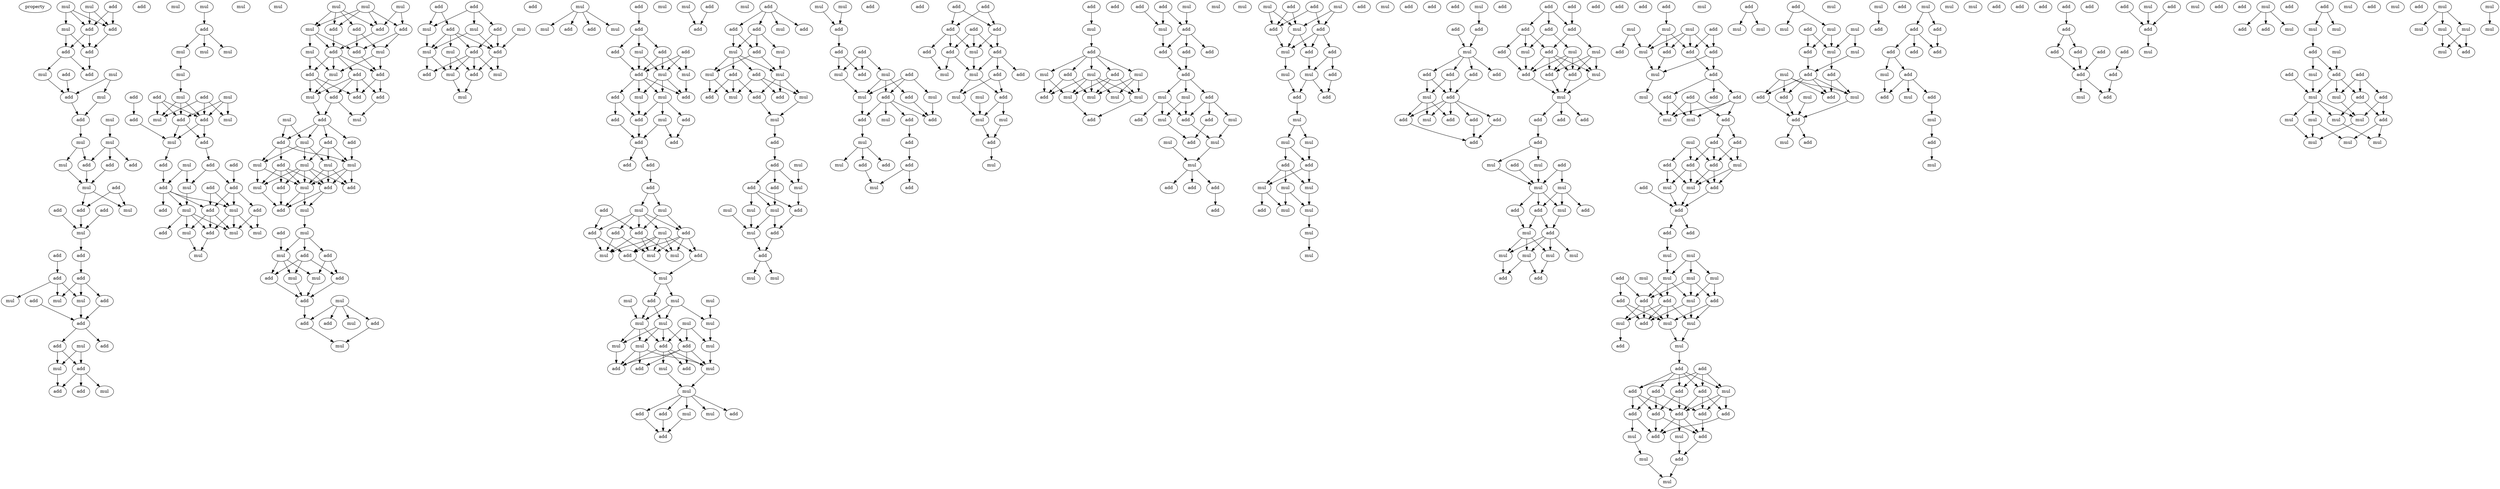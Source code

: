 digraph {
    node [fontcolor=black]
    property [mul=2,lf=1.2]
    0 [ label = mul ];
    1 [ label = mul ];
    2 [ label = add ];
    3 [ label = add ];
    4 [ label = mul ];
    5 [ label = add ];
    6 [ label = add ];
    7 [ label = add ];
    8 [ label = add ];
    9 [ label = add ];
    10 [ label = add ];
    11 [ label = mul ];
    12 [ label = mul ];
    13 [ label = add ];
    14 [ label = mul ];
    15 [ label = mul ];
    16 [ label = add ];
    17 [ label = mul ];
    18 [ label = mul ];
    19 [ label = mul ];
    20 [ label = add ];
    21 [ label = mul ];
    22 [ label = add ];
    23 [ label = add ];
    24 [ label = mul ];
    25 [ label = add ];
    26 [ label = add ];
    27 [ label = add ];
    28 [ label = mul ];
    29 [ label = add ];
    30 [ label = mul ];
    31 [ label = add ];
    32 [ label = add ];
    33 [ label = add ];
    34 [ label = add ];
    35 [ label = mul ];
    36 [ label = mul ];
    37 [ label = add ];
    38 [ label = add ];
    39 [ label = mul ];
    40 [ label = add ];
    41 [ label = add ];
    42 [ label = add ];
    43 [ label = mul ];
    44 [ label = mul ];
    45 [ label = add ];
    46 [ label = mul ];
    47 [ label = mul ];
    48 [ label = add ];
    49 [ label = mul ];
    50 [ label = add ];
    51 [ label = add ];
    52 [ label = mul ];
    53 [ label = mul ];
    54 [ label = mul ];
    55 [ label = mul ];
    56 [ label = mul ];
    57 [ label = add ];
    58 [ label = add ];
    59 [ label = mul ];
    60 [ label = mul ];
    61 [ label = add ];
    62 [ label = add ];
    63 [ label = mul ];
    64 [ label = add ];
    65 [ label = mul ];
    66 [ label = add ];
    67 [ label = mul ];
    68 [ label = add ];
    69 [ label = add ];
    70 [ label = add ];
    71 [ label = add ];
    72 [ label = mul ];
    73 [ label = add ];
    74 [ label = mul ];
    75 [ label = add ];
    76 [ label = add ];
    77 [ label = mul ];
    78 [ label = add ];
    79 [ label = add ];
    80 [ label = mul ];
    81 [ label = add ];
    82 [ label = mul ];
    83 [ label = add ];
    84 [ label = add ];
    85 [ label = mul ];
    86 [ label = mul ];
    87 [ label = mul ];
    88 [ label = mul ];
    89 [ label = mul ];
    90 [ label = mul ];
    91 [ label = add ];
    92 [ label = add ];
    93 [ label = mul ];
    94 [ label = add ];
    95 [ label = add ];
    96 [ label = mul ];
    97 [ label = add ];
    98 [ label = mul ];
    99 [ label = add ];
    100 [ label = mul ];
    101 [ label = add ];
    102 [ label = add ];
    103 [ label = add ];
    104 [ label = add ];
    105 [ label = add ];
    106 [ label = mul ];
    107 [ label = add ];
    108 [ label = mul ];
    109 [ label = add ];
    110 [ label = mul ];
    111 [ label = add ];
    112 [ label = add ];
    113 [ label = mul ];
    114 [ label = add ];
    115 [ label = add ];
    116 [ label = mul ];
    117 [ label = mul ];
    118 [ label = mul ];
    119 [ label = mul ];
    120 [ label = mul ];
    121 [ label = add ];
    122 [ label = mul ];
    123 [ label = add ];
    124 [ label = add ];
    125 [ label = add ];
    126 [ label = mul ];
    127 [ label = add ];
    128 [ label = mul ];
    129 [ label = add ];
    130 [ label = mul ];
    131 [ label = add ];
    132 [ label = mul ];
    133 [ label = add ];
    134 [ label = add ];
    135 [ label = mul ];
    136 [ label = mul ];
    137 [ label = add ];
    138 [ label = add ];
    139 [ label = add ];
    140 [ label = add ];
    141 [ label = mul ];
    142 [ label = mul ];
    143 [ label = add ];
    144 [ label = add ];
    145 [ label = add ];
    146 [ label = add ];
    147 [ label = mul ];
    148 [ label = mul ];
    149 [ label = mul ];
    150 [ label = mul ];
    151 [ label = mul ];
    152 [ label = add ];
    153 [ label = add ];
    154 [ label = add ];
    155 [ label = mul ];
    156 [ label = add ];
    157 [ label = mul ];
    158 [ label = add ];
    159 [ label = mul ];
    160 [ label = mul ];
    161 [ label = mul ];
    162 [ label = add ];
    163 [ label = add ];
    164 [ label = add ];
    165 [ label = mul ];
    166 [ label = add ];
    167 [ label = add ];
    168 [ label = add ];
    169 [ label = add ];
    170 [ label = mul ];
    171 [ label = mul ];
    172 [ label = mul ];
    173 [ label = add ];
    174 [ label = mul ];
    175 [ label = mul ];
    176 [ label = add ];
    177 [ label = add ];
    178 [ label = add ];
    179 [ label = add ];
    180 [ label = mul ];
    181 [ label = add ];
    182 [ label = add ];
    183 [ label = add ];
    184 [ label = add ];
    185 [ label = mul ];
    186 [ label = add ];
    187 [ label = add ];
    188 [ label = mul ];
    189 [ label = mul ];
    190 [ label = add ];
    191 [ label = add ];
    192 [ label = add ];
    193 [ label = add ];
    194 [ label = add ];
    195 [ label = mul ];
    196 [ label = add ];
    197 [ label = mul ];
    198 [ label = mul ];
    199 [ label = add ];
    200 [ label = mul ];
    201 [ label = mul ];
    202 [ label = mul ];
    203 [ label = add ];
    204 [ label = mul ];
    205 [ label = mul ];
    206 [ label = mul ];
    207 [ label = mul ];
    208 [ label = mul ];
    209 [ label = mul ];
    210 [ label = add ];
    211 [ label = mul ];
    212 [ label = mul ];
    213 [ label = mul ];
    214 [ label = add ];
    215 [ label = add ];
    216 [ label = add ];
    217 [ label = mul ];
    218 [ label = add ];
    219 [ label = mul ];
    220 [ label = mul ];
    221 [ label = add ];
    222 [ label = mul ];
    223 [ label = add ];
    224 [ label = mul ];
    225 [ label = add ];
    226 [ label = add ];
    227 [ label = mul ];
    228 [ label = add ];
    229 [ label = mul ];
    230 [ label = add ];
    231 [ label = add ];
    232 [ label = add ];
    233 [ label = mul ];
    234 [ label = add ];
    235 [ label = add ];
    236 [ label = add ];
    237 [ label = mul ];
    238 [ label = mul ];
    239 [ label = mul ];
    240 [ label = add ];
    241 [ label = add ];
    242 [ label = mul ];
    243 [ label = add ];
    244 [ label = mul ];
    245 [ label = add ];
    246 [ label = add ];
    247 [ label = mul ];
    248 [ label = mul ];
    249 [ label = add ];
    250 [ label = add ];
    251 [ label = mul ];
    252 [ label = mul ];
    253 [ label = add ];
    254 [ label = add ];
    255 [ label = mul ];
    256 [ label = add ];
    257 [ label = mul ];
    258 [ label = mul ];
    259 [ label = mul ];
    260 [ label = add ];
    261 [ label = add ];
    262 [ label = mul ];
    263 [ label = mul ];
    264 [ label = mul ];
    265 [ label = mul ];
    266 [ label = add ];
    267 [ label = add ];
    268 [ label = add ];
    269 [ label = add ];
    270 [ label = add ];
    271 [ label = mul ];
    272 [ label = mul ];
    273 [ label = add ];
    274 [ label = add ];
    275 [ label = mul ];
    276 [ label = add ];
    277 [ label = mul ];
    278 [ label = mul ];
    279 [ label = add ];
    280 [ label = add ];
    281 [ label = add ];
    282 [ label = add ];
    283 [ label = mul ];
    284 [ label = add ];
    285 [ label = mul ];
    286 [ label = add ];
    287 [ label = add ];
    288 [ label = add ];
    289 [ label = mul ];
    290 [ label = add ];
    291 [ label = add ];
    292 [ label = add ];
    293 [ label = add ];
    294 [ label = add ];
    295 [ label = add ];
    296 [ label = mul ];
    297 [ label = add ];
    298 [ label = add ];
    299 [ label = add ];
    300 [ label = add ];
    301 [ label = mul ];
    302 [ label = add ];
    303 [ label = mul ];
    304 [ label = mul ];
    305 [ label = add ];
    306 [ label = mul ];
    307 [ label = mul ];
    308 [ label = mul ];
    309 [ label = add ];
    310 [ label = mul ];
    311 [ label = add ];
    312 [ label = add ];
    313 [ label = mul ];
    314 [ label = add ];
    315 [ label = mul ];
    316 [ label = add ];
    317 [ label = mul ];
    318 [ label = add ];
    319 [ label = mul ];
    320 [ label = mul ];
    321 [ label = add ];
    322 [ label = mul ];
    323 [ label = mul ];
    324 [ label = mul ];
    325 [ label = add ];
    326 [ label = add ];
    327 [ label = mul ];
    328 [ label = mul ];
    329 [ label = add ];
    330 [ label = add ];
    331 [ label = mul ];
    332 [ label = add ];
    333 [ label = add ];
    334 [ label = add ];
    335 [ label = add ];
    336 [ label = add ];
    337 [ label = mul ];
    338 [ label = mul ];
    339 [ label = add ];
    340 [ label = mul ];
    341 [ label = mul ];
    342 [ label = add ];
    343 [ label = add ];
    344 [ label = mul ];
    345 [ label = add ];
    346 [ label = mul ];
    347 [ label = mul ];
    348 [ label = mul ];
    349 [ label = add ];
    350 [ label = add ];
    351 [ label = add ];
    352 [ label = add ];
    353 [ label = mul ];
    354 [ label = mul ];
    355 [ label = add ];
    356 [ label = add ];
    357 [ label = mul ];
    358 [ label = add ];
    359 [ label = add ];
    360 [ label = mul ];
    361 [ label = add ];
    362 [ label = add ];
    363 [ label = mul ];
    364 [ label = add ];
    365 [ label = add ];
    366 [ label = mul ];
    367 [ label = add ];
    368 [ label = add ];
    369 [ label = mul ];
    370 [ label = mul ];
    371 [ label = mul ];
    372 [ label = mul ];
    373 [ label = add ];
    374 [ label = add ];
    375 [ label = mul ];
    376 [ label = mul ];
    377 [ label = mul ];
    378 [ label = mul ];
    379 [ label = mul ];
    380 [ label = add ];
    381 [ label = mul ];
    382 [ label = mul ];
    383 [ label = add ];
    384 [ label = add ];
    385 [ label = add ];
    386 [ label = mul ];
    387 [ label = add ];
    388 [ label = add ];
    389 [ label = add ];
    390 [ label = mul ];
    391 [ label = add ];
    392 [ label = add ];
    393 [ label = add ];
    394 [ label = add ];
    395 [ label = mul ];
    396 [ label = add ];
    397 [ label = add ];
    398 [ label = add ];
    399 [ label = add ];
    400 [ label = mul ];
    401 [ label = add ];
    402 [ label = add ];
    403 [ label = add ];
    404 [ label = add ];
    405 [ label = add ];
    406 [ label = add ];
    407 [ label = add ];
    408 [ label = mul ];
    409 [ label = add ];
    410 [ label = add ];
    411 [ label = mul ];
    412 [ label = mul ];
    413 [ label = add ];
    414 [ label = add ];
    415 [ label = add ];
    416 [ label = mul ];
    417 [ label = mul ];
    418 [ label = add ];
    419 [ label = add ];
    420 [ label = add ];
    421 [ label = add ];
    422 [ label = add ];
    423 [ label = add ];
    424 [ label = mul ];
    425 [ label = add ];
    426 [ label = mul ];
    427 [ label = add ];
    428 [ label = mul ];
    429 [ label = mul ];
    430 [ label = mul ];
    431 [ label = add ];
    432 [ label = add ];
    433 [ label = add ];
    434 [ label = add ];
    435 [ label = mul ];
    436 [ label = mul ];
    437 [ label = mul ];
    438 [ label = mul ];
    439 [ label = mul ];
    440 [ label = add ];
    441 [ label = add ];
    442 [ label = add ];
    443 [ label = add ];
    444 [ label = mul ];
    445 [ label = mul ];
    446 [ label = mul ];
    447 [ label = add ];
    448 [ label = add ];
    449 [ label = add ];
    450 [ label = add ];
    451 [ label = mul ];
    452 [ label = add ];
    453 [ label = mul ];
    454 [ label = add ];
    455 [ label = mul ];
    456 [ label = add ];
    457 [ label = add ];
    458 [ label = add ];
    459 [ label = add ];
    460 [ label = mul ];
    461 [ label = mul ];
    462 [ label = add ];
    463 [ label = add ];
    464 [ label = mul ];
    465 [ label = add ];
    466 [ label = mul ];
    467 [ label = add ];
    468 [ label = add ];
    469 [ label = add ];
    470 [ label = add ];
    471 [ label = mul ];
    472 [ label = mul ];
    473 [ label = add ];
    474 [ label = add ];
    475 [ label = add ];
    476 [ label = add ];
    477 [ label = mul ];
    478 [ label = mul ];
    479 [ label = mul ];
    480 [ label = mul ];
    481 [ label = mul ];
    482 [ label = add ];
    483 [ label = mul ];
    484 [ label = mul ];
    485 [ label = add ];
    486 [ label = add ];
    487 [ label = mul ];
    488 [ label = add ];
    489 [ label = add ];
    490 [ label = mul ];
    491 [ label = add ];
    492 [ label = mul ];
    493 [ label = mul ];
    494 [ label = add ];
    495 [ label = mul ];
    496 [ label = add ];
    497 [ label = add ];
    498 [ label = mul ];
    499 [ label = add ];
    500 [ label = add ];
    501 [ label = add ];
    502 [ label = add ];
    503 [ label = add ];
    504 [ label = add ];
    505 [ label = add ];
    506 [ label = add ];
    507 [ label = add ];
    508 [ label = add ];
    509 [ label = mul ];
    510 [ label = mul ];
    511 [ label = add ];
    512 [ label = add ];
    513 [ label = mul ];
    514 [ label = mul ];
    515 [ label = add ];
    516 [ label = mul ];
    517 [ label = mul ];
    518 [ label = add ];
    519 [ label = mul ];
    520 [ label = mul ];
    521 [ label = mul ];
    522 [ label = add ];
    523 [ label = mul ];
    524 [ label = mul ];
    525 [ label = add ];
    526 [ label = add ];
    527 [ label = add ];
    528 [ label = mul ];
    529 [ label = mul ];
    530 [ label = add ];
    531 [ label = add ];
    532 [ label = mul ];
    533 [ label = add ];
    534 [ label = add ];
    535 [ label = mul ];
    536 [ label = mul ];
    537 [ label = add ];
    538 [ label = mul ];
    539 [ label = add ];
    540 [ label = add ];
    541 [ label = mul ];
    542 [ label = add ];
    543 [ label = add ];
    544 [ label = add ];
    545 [ label = add ];
    546 [ label = add ];
    547 [ label = mul ];
    548 [ label = mul ];
    549 [ label = add ];
    550 [ label = mul ];
    551 [ label = add ];
    552 [ label = add ];
    553 [ label = mul ];
    554 [ label = mul ];
    555 [ label = add ];
    556 [ label = add ];
    557 [ label = add ];
    558 [ label = add ];
    559 [ label = mul ];
    560 [ label = add ];
    561 [ label = add ];
    562 [ label = add ];
    563 [ label = add ];
    564 [ label = add ];
    565 [ label = add ];
    566 [ label = add ];
    567 [ label = add ];
    568 [ label = add ];
    569 [ label = add ];
    570 [ label = mul ];
    571 [ label = add ];
    572 [ label = mul ];
    573 [ label = add ];
    574 [ label = add ];
    575 [ label = mul ];
    576 [ label = mul ];
    577 [ label = add ];
    578 [ label = add ];
    579 [ label = mul ];
    580 [ label = add ];
    581 [ label = add ];
    582 [ label = add ];
    583 [ label = mul ];
    584 [ label = add ];
    585 [ label = mul ];
    586 [ label = mul ];
    587 [ label = mul ];
    588 [ label = mul ];
    589 [ label = add ];
    590 [ label = add ];
    591 [ label = mul ];
    592 [ label = add ];
    593 [ label = add ];
    594 [ label = add ];
    595 [ label = add ];
    596 [ label = add ];
    597 [ label = mul ];
    598 [ label = mul ];
    599 [ label = mul ];
    600 [ label = mul ];
    601 [ label = mul ];
    602 [ label = mul ];
    603 [ label = add ];
    604 [ label = mul ];
    605 [ label = mul ];
    606 [ label = mul ];
    607 [ label = mul ];
    608 [ label = add ];
    609 [ label = mul ];
    610 [ label = mul ];
    611 [ label = mul ];
    612 [ label = mul ];
    613 [ label = mul ];
    614 [ label = mul ];
    615 [ label = mul ];
    616 [ label = add ];
    0 -> 5 [ name = 0 ];
    0 -> 6 [ name = 1 ];
    1 -> 4 [ name = 2 ];
    1 -> 5 [ name = 3 ];
    1 -> 6 [ name = 4 ];
    3 -> 5 [ name = 5 ];
    3 -> 6 [ name = 6 ];
    4 -> 7 [ name = 7 ];
    4 -> 8 [ name = 8 ];
    5 -> 7 [ name = 9 ];
    5 -> 8 [ name = 10 ];
    6 -> 7 [ name = 11 ];
    7 -> 10 [ name = 12 ];
    8 -> 10 [ name = 13 ];
    8 -> 12 [ name = 14 ];
    9 -> 13 [ name = 15 ];
    11 -> 13 [ name = 16 ];
    11 -> 14 [ name = 17 ];
    12 -> 13 [ name = 18 ];
    13 -> 16 [ name = 19 ];
    14 -> 16 [ name = 20 ];
    15 -> 19 [ name = 21 ];
    16 -> 18 [ name = 22 ];
    18 -> 21 [ name = 23 ];
    18 -> 23 [ name = 24 ];
    19 -> 20 [ name = 25 ];
    19 -> 22 [ name = 26 ];
    19 -> 23 [ name = 27 ];
    21 -> 24 [ name = 28 ];
    22 -> 24 [ name = 29 ];
    23 -> 24 [ name = 30 ];
    24 -> 27 [ name = 31 ];
    24 -> 28 [ name = 32 ];
    25 -> 27 [ name = 33 ];
    25 -> 28 [ name = 34 ];
    26 -> 30 [ name = 35 ];
    27 -> 30 [ name = 36 ];
    29 -> 30 [ name = 37 ];
    30 -> 31 [ name = 38 ];
    31 -> 34 [ name = 39 ];
    32 -> 33 [ name = 40 ];
    33 -> 35 [ name = 41 ];
    33 -> 36 [ name = 42 ];
    33 -> 39 [ name = 43 ];
    34 -> 36 [ name = 44 ];
    34 -> 38 [ name = 45 ];
    34 -> 39 [ name = 46 ];
    36 -> 40 [ name = 47 ];
    37 -> 40 [ name = 48 ];
    38 -> 40 [ name = 49 ];
    40 -> 41 [ name = 50 ];
    40 -> 42 [ name = 51 ];
    41 -> 44 [ name = 52 ];
    41 -> 45 [ name = 53 ];
    43 -> 44 [ name = 54 ];
    43 -> 45 [ name = 55 ];
    44 -> 48 [ name = 56 ];
    45 -> 48 [ name = 57 ];
    45 -> 49 [ name = 58 ];
    45 -> 50 [ name = 59 ];
    46 -> 51 [ name = 60 ];
    51 -> 53 [ name = 61 ];
    51 -> 54 [ name = 62 ];
    51 -> 55 [ name = 63 ];
    53 -> 56 [ name = 64 ];
    56 -> 60 [ name = 65 ];
    57 -> 66 [ name = 66 ];
    58 -> 63 [ name = 67 ];
    58 -> 64 [ name = 68 ];
    58 -> 65 [ name = 69 ];
    59 -> 62 [ name = 70 ];
    59 -> 64 [ name = 71 ];
    59 -> 65 [ name = 72 ];
    60 -> 62 [ name = 73 ];
    60 -> 63 [ name = 74 ];
    60 -> 64 [ name = 75 ];
    61 -> 62 [ name = 76 ];
    61 -> 63 [ name = 77 ];
    61 -> 64 [ name = 78 ];
    62 -> 67 [ name = 79 ];
    62 -> 68 [ name = 80 ];
    64 -> 67 [ name = 81 ];
    64 -> 68 [ name = 82 ];
    66 -> 67 [ name = 83 ];
    67 -> 70 [ name = 84 ];
    68 -> 69 [ name = 85 ];
    69 -> 74 [ name = 86 ];
    69 -> 75 [ name = 87 ];
    70 -> 73 [ name = 88 ];
    71 -> 75 [ name = 89 ];
    72 -> 73 [ name = 90 ];
    72 -> 74 [ name = 91 ];
    73 -> 77 [ name = 92 ];
    73 -> 78 [ name = 93 ];
    73 -> 79 [ name = 94 ];
    73 -> 80 [ name = 95 ];
    74 -> 80 [ name = 96 ];
    75 -> 77 [ name = 97 ];
    75 -> 79 [ name = 98 ];
    75 -> 81 [ name = 99 ];
    76 -> 77 [ name = 100 ];
    76 -> 79 [ name = 101 ];
    77 -> 83 [ name = 102 ];
    77 -> 85 [ name = 103 ];
    77 -> 86 [ name = 104 ];
    79 -> 82 [ name = 105 ];
    79 -> 83 [ name = 106 ];
    79 -> 86 [ name = 107 ];
    80 -> 82 [ name = 108 ];
    80 -> 83 [ name = 109 ];
    80 -> 84 [ name = 110 ];
    80 -> 86 [ name = 111 ];
    81 -> 85 [ name = 112 ];
    81 -> 86 [ name = 113 ];
    82 -> 87 [ name = 114 ];
    83 -> 87 [ name = 115 ];
    88 -> 92 [ name = 116 ];
    88 -> 95 [ name = 117 ];
    89 -> 91 [ name = 118 ];
    89 -> 93 [ name = 119 ];
    89 -> 94 [ name = 120 ];
    89 -> 95 [ name = 121 ];
    90 -> 92 [ name = 122 ];
    90 -> 93 [ name = 123 ];
    90 -> 94 [ name = 124 ];
    90 -> 95 [ name = 125 ];
    91 -> 98 [ name = 126 ];
    91 -> 99 [ name = 127 ];
    92 -> 98 [ name = 128 ];
    92 -> 99 [ name = 129 ];
    93 -> 96 [ name = 130 ];
    93 -> 97 [ name = 131 ];
    93 -> 99 [ name = 132 ];
    94 -> 97 [ name = 133 ];
    95 -> 97 [ name = 134 ];
    96 -> 100 [ name = 135 ];
    96 -> 103 [ name = 136 ];
    97 -> 100 [ name = 137 ];
    97 -> 101 [ name = 138 ];
    97 -> 102 [ name = 139 ];
    97 -> 103 [ name = 140 ];
    98 -> 100 [ name = 141 ];
    98 -> 102 [ name = 142 ];
    99 -> 102 [ name = 143 ];
    100 -> 106 [ name = 144 ];
    101 -> 104 [ name = 145 ];
    101 -> 105 [ name = 146 ];
    101 -> 106 [ name = 147 ];
    101 -> 107 [ name = 148 ];
    102 -> 104 [ name = 149 ];
    102 -> 107 [ name = 150 ];
    103 -> 105 [ name = 151 ];
    103 -> 106 [ name = 152 ];
    103 -> 107 [ name = 153 ];
    104 -> 108 [ name = 154 ];
    105 -> 108 [ name = 155 ];
    105 -> 109 [ name = 156 ];
    106 -> 109 [ name = 157 ];
    109 -> 111 [ name = 158 ];
    109 -> 112 [ name = 159 ];
    109 -> 113 [ name = 160 ];
    109 -> 114 [ name = 161 ];
    110 -> 111 [ name = 162 ];
    110 -> 113 [ name = 163 ];
    111 -> 115 [ name = 164 ];
    111 -> 116 [ name = 165 ];
    111 -> 119 [ name = 166 ];
    112 -> 116 [ name = 167 ];
    112 -> 117 [ name = 168 ];
    112 -> 118 [ name = 169 ];
    113 -> 117 [ name = 170 ];
    113 -> 118 [ name = 171 ];
    113 -> 119 [ name = 172 ];
    114 -> 116 [ name = 173 ];
    115 -> 120 [ name = 174 ];
    115 -> 121 [ name = 175 ];
    115 -> 122 [ name = 176 ];
    115 -> 123 [ name = 177 ];
    116 -> 121 [ name = 178 ];
    116 -> 122 [ name = 179 ];
    116 -> 124 [ name = 180 ];
    117 -> 120 [ name = 181 ];
    117 -> 121 [ name = 182 ];
    117 -> 122 [ name = 183 ];
    117 -> 123 [ name = 184 ];
    117 -> 124 [ name = 185 ];
    118 -> 121 [ name = 186 ];
    118 -> 122 [ name = 187 ];
    118 -> 124 [ name = 188 ];
    119 -> 120 [ name = 189 ];
    119 -> 122 [ name = 190 ];
    120 -> 125 [ name = 191 ];
    121 -> 125 [ name = 192 ];
    121 -> 126 [ name = 193 ];
    122 -> 125 [ name = 194 ];
    122 -> 126 [ name = 195 ];
    123 -> 125 [ name = 196 ];
    126 -> 128 [ name = 197 ];
    127 -> 130 [ name = 198 ];
    128 -> 129 [ name = 199 ];
    128 -> 130 [ name = 200 ];
    128 -> 131 [ name = 201 ];
    129 -> 134 [ name = 202 ];
    129 -> 135 [ name = 203 ];
    130 -> 132 [ name = 204 ];
    130 -> 133 [ name = 205 ];
    130 -> 135 [ name = 206 ];
    131 -> 132 [ name = 207 ];
    131 -> 133 [ name = 208 ];
    131 -> 134 [ name = 209 ];
    132 -> 137 [ name = 210 ];
    133 -> 137 [ name = 211 ];
    134 -> 137 [ name = 212 ];
    135 -> 137 [ name = 213 ];
    136 -> 138 [ name = 214 ];
    136 -> 139 [ name = 215 ];
    136 -> 140 [ name = 216 ];
    136 -> 141 [ name = 217 ];
    137 -> 138 [ name = 218 ];
    138 -> 142 [ name = 219 ];
    139 -> 142 [ name = 220 ];
    143 -> 145 [ name = 221 ];
    143 -> 147 [ name = 222 ];
    143 -> 148 [ name = 223 ];
    144 -> 146 [ name = 224 ];
    144 -> 148 [ name = 225 ];
    145 -> 152 [ name = 226 ];
    145 -> 153 [ name = 227 ];
    146 -> 150 [ name = 228 ];
    146 -> 151 [ name = 229 ];
    146 -> 152 [ name = 230 ];
    146 -> 153 [ name = 231 ];
    147 -> 150 [ name = 232 ];
    147 -> 153 [ name = 233 ];
    148 -> 150 [ name = 234 ];
    149 -> 153 [ name = 235 ];
    150 -> 155 [ name = 236 ];
    150 -> 156 [ name = 237 ];
    151 -> 154 [ name = 238 ];
    151 -> 155 [ name = 239 ];
    152 -> 154 [ name = 240 ];
    152 -> 155 [ name = 241 ];
    152 -> 156 [ name = 242 ];
    152 -> 157 [ name = 243 ];
    153 -> 154 [ name = 244 ];
    153 -> 157 [ name = 245 ];
    154 -> 159 [ name = 246 ];
    155 -> 159 [ name = 247 ];
    160 -> 161 [ name = 248 ];
    160 -> 162 [ name = 249 ];
    160 -> 163 [ name = 250 ];
    160 -> 165 [ name = 251 ];
    164 -> 166 [ name = 252 ];
    166 -> 168 [ name = 253 ];
    166 -> 169 [ name = 254 ];
    166 -> 170 [ name = 255 ];
    167 -> 171 [ name = 256 ];
    167 -> 172 [ name = 257 ];
    167 -> 173 [ name = 258 ];
    168 -> 173 [ name = 259 ];
    169 -> 171 [ name = 260 ];
    169 -> 172 [ name = 261 ];
    169 -> 173 [ name = 262 ];
    170 -> 172 [ name = 263 ];
    170 -> 173 [ name = 264 ];
    171 -> 176 [ name = 265 ];
    172 -> 174 [ name = 266 ];
    172 -> 175 [ name = 267 ];
    172 -> 176 [ name = 268 ];
    173 -> 174 [ name = 269 ];
    173 -> 175 [ name = 270 ];
    173 -> 176 [ name = 271 ];
    173 -> 177 [ name = 272 ];
    174 -> 179 [ name = 273 ];
    174 -> 180 [ name = 274 ];
    174 -> 181 [ name = 275 ];
    175 -> 179 [ name = 276 ];
    177 -> 178 [ name = 277 ];
    177 -> 179 [ name = 278 ];
    178 -> 182 [ name = 279 ];
    179 -> 182 [ name = 280 ];
    180 -> 182 [ name = 281 ];
    180 -> 183 [ name = 282 ];
    181 -> 183 [ name = 283 ];
    182 -> 184 [ name = 284 ];
    182 -> 186 [ name = 285 ];
    186 -> 187 [ name = 286 ];
    187 -> 188 [ name = 287 ];
    187 -> 189 [ name = 288 ];
    188 -> 191 [ name = 289 ];
    188 -> 194 [ name = 290 ];
    189 -> 191 [ name = 291 ];
    189 -> 192 [ name = 292 ];
    189 -> 193 [ name = 293 ];
    189 -> 194 [ name = 294 ];
    189 -> 195 [ name = 295 ];
    190 -> 191 [ name = 296 ];
    190 -> 192 [ name = 297 ];
    191 -> 197 [ name = 298 ];
    191 -> 198 [ name = 299 ];
    191 -> 200 [ name = 300 ];
    192 -> 196 [ name = 301 ];
    192 -> 198 [ name = 302 ];
    193 -> 198 [ name = 303 ];
    193 -> 200 [ name = 304 ];
    194 -> 196 [ name = 305 ];
    194 -> 197 [ name = 306 ];
    194 -> 199 [ name = 307 ];
    194 -> 200 [ name = 308 ];
    195 -> 196 [ name = 309 ];
    195 -> 197 [ name = 310 ];
    195 -> 198 [ name = 311 ];
    195 -> 199 [ name = 312 ];
    195 -> 200 [ name = 313 ];
    196 -> 201 [ name = 314 ];
    199 -> 201 [ name = 315 ];
    201 -> 203 [ name = 316 ];
    201 -> 204 [ name = 317 ];
    202 -> 208 [ name = 318 ];
    203 -> 207 [ name = 319 ];
    203 -> 208 [ name = 320 ];
    204 -> 206 [ name = 321 ];
    204 -> 207 [ name = 322 ];
    204 -> 208 [ name = 323 ];
    205 -> 206 [ name = 324 ];
    206 -> 212 [ name = 325 ];
    207 -> 210 [ name = 326 ];
    207 -> 211 [ name = 327 ];
    207 -> 213 [ name = 328 ];
    207 -> 214 [ name = 329 ];
    208 -> 210 [ name = 330 ];
    208 -> 211 [ name = 331 ];
    208 -> 213 [ name = 332 ];
    209 -> 210 [ name = 333 ];
    209 -> 212 [ name = 334 ];
    209 -> 214 [ name = 335 ];
    210 -> 215 [ name = 336 ];
    210 -> 216 [ name = 337 ];
    210 -> 217 [ name = 338 ];
    210 -> 219 [ name = 339 ];
    211 -> 216 [ name = 340 ];
    211 -> 217 [ name = 341 ];
    211 -> 218 [ name = 342 ];
    212 -> 217 [ name = 343 ];
    213 -> 216 [ name = 344 ];
    214 -> 215 [ name = 345 ];
    214 -> 216 [ name = 346 ];
    214 -> 217 [ name = 347 ];
    214 -> 218 [ name = 348 ];
    217 -> 220 [ name = 349 ];
    219 -> 220 [ name = 350 ];
    220 -> 221 [ name = 351 ];
    220 -> 222 [ name = 352 ];
    220 -> 223 [ name = 353 ];
    220 -> 224 [ name = 354 ];
    220 -> 225 [ name = 355 ];
    221 -> 226 [ name = 356 ];
    224 -> 226 [ name = 357 ];
    225 -> 226 [ name = 358 ];
    227 -> 230 [ name = 359 ];
    228 -> 230 [ name = 360 ];
    231 -> 232 [ name = 361 ];
    231 -> 233 [ name = 362 ];
    231 -> 234 [ name = 363 ];
    231 -> 235 [ name = 364 ];
    232 -> 236 [ name = 365 ];
    232 -> 237 [ name = 366 ];
    232 -> 238 [ name = 367 ];
    234 -> 236 [ name = 368 ];
    234 -> 237 [ name = 369 ];
    236 -> 239 [ name = 370 ];
    236 -> 242 [ name = 371 ];
    237 -> 239 [ name = 372 ];
    237 -> 240 [ name = 373 ];
    237 -> 241 [ name = 374 ];
    237 -> 242 [ name = 375 ];
    238 -> 242 [ name = 376 ];
    239 -> 245 [ name = 377 ];
    239 -> 247 [ name = 378 ];
    240 -> 243 [ name = 379 ];
    240 -> 244 [ name = 380 ];
    240 -> 247 [ name = 381 ];
    241 -> 245 [ name = 382 ];
    241 -> 246 [ name = 383 ];
    241 -> 247 [ name = 384 ];
    242 -> 243 [ name = 385 ];
    242 -> 244 [ name = 386 ];
    242 -> 246 [ name = 387 ];
    244 -> 248 [ name = 388 ];
    246 -> 248 [ name = 389 ];
    248 -> 249 [ name = 390 ];
    249 -> 250 [ name = 391 ];
    250 -> 252 [ name = 392 ];
    250 -> 253 [ name = 393 ];
    250 -> 254 [ name = 394 ];
    251 -> 252 [ name = 395 ];
    252 -> 256 [ name = 396 ];
    253 -> 258 [ name = 397 ];
    254 -> 255 [ name = 398 ];
    254 -> 256 [ name = 399 ];
    254 -> 258 [ name = 400 ];
    255 -> 259 [ name = 401 ];
    256 -> 260 [ name = 402 ];
    257 -> 259 [ name = 403 ];
    258 -> 259 [ name = 404 ];
    258 -> 260 [ name = 405 ];
    259 -> 261 [ name = 406 ];
    260 -> 261 [ name = 407 ];
    261 -> 264 [ name = 408 ];
    261 -> 265 [ name = 409 ];
    262 -> 266 [ name = 410 ];
    263 -> 266 [ name = 411 ];
    266 -> 268 [ name = 412 ];
    268 -> 270 [ name = 413 ];
    268 -> 271 [ name = 414 ];
    269 -> 270 [ name = 415 ];
    269 -> 271 [ name = 416 ];
    269 -> 272 [ name = 417 ];
    271 -> 275 [ name = 418 ];
    272 -> 274 [ name = 419 ];
    272 -> 275 [ name = 420 ];
    272 -> 276 [ name = 421 ];
    273 -> 274 [ name = 422 ];
    273 -> 275 [ name = 423 ];
    273 -> 277 [ name = 424 ];
    274 -> 278 [ name = 425 ];
    274 -> 279 [ name = 426 ];
    274 -> 281 [ name = 427 ];
    274 -> 282 [ name = 428 ];
    275 -> 279 [ name = 429 ];
    276 -> 281 [ name = 430 ];
    277 -> 281 [ name = 431 ];
    279 -> 283 [ name = 432 ];
    282 -> 284 [ name = 433 ];
    283 -> 285 [ name = 434 ];
    283 -> 286 [ name = 435 ];
    283 -> 287 [ name = 436 ];
    284 -> 288 [ name = 437 ];
    286 -> 289 [ name = 438 ];
    288 -> 289 [ name = 439 ];
    288 -> 290 [ name = 440 ];
    291 -> 294 [ name = 441 ];
    291 -> 295 [ name = 442 ];
    292 -> 294 [ name = 443 ];
    292 -> 295 [ name = 444 ];
    293 -> 296 [ name = 445 ];
    293 -> 298 [ name = 446 ];
    293 -> 299 [ name = 447 ];
    294 -> 296 [ name = 448 ];
    294 -> 297 [ name = 449 ];
    294 -> 299 [ name = 450 ];
    295 -> 296 [ name = 451 ];
    295 -> 298 [ name = 452 ];
    296 -> 303 [ name = 453 ];
    297 -> 301 [ name = 454 ];
    298 -> 300 [ name = 455 ];
    298 -> 302 [ name = 456 ];
    298 -> 303 [ name = 457 ];
    299 -> 301 [ name = 458 ];
    299 -> 303 [ name = 459 ];
    302 -> 304 [ name = 460 ];
    302 -> 305 [ name = 461 ];
    303 -> 304 [ name = 462 ];
    303 -> 305 [ name = 463 ];
    304 -> 308 [ name = 464 ];
    305 -> 307 [ name = 465 ];
    305 -> 308 [ name = 466 ];
    306 -> 308 [ name = 467 ];
    307 -> 309 [ name = 468 ];
    308 -> 309 [ name = 469 ];
    309 -> 310 [ name = 470 ];
    311 -> 313 [ name = 471 ];
    313 -> 314 [ name = 472 ];
    314 -> 315 [ name = 473 ];
    314 -> 316 [ name = 474 ];
    314 -> 317 [ name = 475 ];
    314 -> 318 [ name = 476 ];
    314 -> 319 [ name = 477 ];
    315 -> 321 [ name = 478 ];
    315 -> 322 [ name = 479 ];
    316 -> 321 [ name = 480 ];
    316 -> 324 [ name = 481 ];
    317 -> 320 [ name = 482 ];
    317 -> 321 [ name = 483 ];
    317 -> 322 [ name = 484 ];
    317 -> 323 [ name = 485 ];
    317 -> 324 [ name = 486 ];
    318 -> 322 [ name = 487 ];
    318 -> 323 [ name = 488 ];
    318 -> 324 [ name = 489 ];
    319 -> 320 [ name = 490 ];
    319 -> 323 [ name = 491 ];
    319 -> 324 [ name = 492 ];
    322 -> 325 [ name = 493 ];
    323 -> 325 [ name = 494 ];
    326 -> 330 [ name = 495 ];
    326 -> 331 [ name = 496 ];
    328 -> 330 [ name = 497 ];
    329 -> 331 [ name = 498 ];
    330 -> 332 [ name = 499 ];
    330 -> 333 [ name = 500 ];
    330 -> 334 [ name = 501 ];
    331 -> 332 [ name = 502 ];
    332 -> 335 [ name = 503 ];
    333 -> 335 [ name = 504 ];
    335 -> 336 [ name = 505 ];
    335 -> 337 [ name = 506 ];
    335 -> 338 [ name = 507 ];
    336 -> 339 [ name = 508 ];
    336 -> 340 [ name = 509 ];
    336 -> 343 [ name = 510 ];
    337 -> 339 [ name = 511 ];
    337 -> 341 [ name = 512 ];
    338 -> 339 [ name = 513 ];
    338 -> 341 [ name = 514 ];
    338 -> 342 [ name = 515 ];
    339 -> 346 [ name = 516 ];
    340 -> 346 [ name = 517 ];
    341 -> 345 [ name = 518 ];
    343 -> 345 [ name = 519 ];
    344 -> 347 [ name = 520 ];
    346 -> 347 [ name = 521 ];
    347 -> 349 [ name = 522 ];
    347 -> 350 [ name = 523 ];
    347 -> 351 [ name = 524 ];
    351 -> 352 [ name = 525 ];
    353 -> 357 [ name = 526 ];
    353 -> 358 [ name = 527 ];
    354 -> 357 [ name = 528 ];
    354 -> 359 [ name = 529 ];
    355 -> 357 [ name = 530 ];
    355 -> 358 [ name = 531 ];
    356 -> 358 [ name = 532 ];
    356 -> 359 [ name = 533 ];
    357 -> 360 [ name = 534 ];
    357 -> 361 [ name = 535 ];
    358 -> 360 [ name = 536 ];
    359 -> 360 [ name = 537 ];
    359 -> 361 [ name = 538 ];
    359 -> 362 [ name = 539 ];
    360 -> 363 [ name = 540 ];
    361 -> 366 [ name = 541 ];
    362 -> 365 [ name = 542 ];
    362 -> 366 [ name = 543 ];
    363 -> 368 [ name = 544 ];
    365 -> 367 [ name = 545 ];
    366 -> 367 [ name = 546 ];
    366 -> 368 [ name = 547 ];
    368 -> 369 [ name = 548 ];
    369 -> 371 [ name = 549 ];
    369 -> 372 [ name = 550 ];
    371 -> 373 [ name = 551 ];
    371 -> 374 [ name = 552 ];
    372 -> 374 [ name = 553 ];
    373 -> 375 [ name = 554 ];
    373 -> 376 [ name = 555 ];
    373 -> 377 [ name = 556 ];
    374 -> 376 [ name = 557 ];
    374 -> 377 [ name = 558 ];
    375 -> 378 [ name = 559 ];
    375 -> 379 [ name = 560 ];
    376 -> 379 [ name = 561 ];
    376 -> 380 [ name = 562 ];
    377 -> 378 [ name = 563 ];
    378 -> 381 [ name = 564 ];
    381 -> 382 [ name = 565 ];
    386 -> 389 [ name = 566 ];
    387 -> 390 [ name = 567 ];
    389 -> 390 [ name = 568 ];
    390 -> 391 [ name = 569 ];
    390 -> 392 [ name = 570 ];
    390 -> 393 [ name = 571 ];
    390 -> 394 [ name = 572 ];
    391 -> 396 [ name = 573 ];
    393 -> 395 [ name = 574 ];
    393 -> 396 [ name = 575 ];
    394 -> 395 [ name = 576 ];
    394 -> 396 [ name = 577 ];
    395 -> 397 [ name = 578 ];
    395 -> 399 [ name = 579 ];
    395 -> 400 [ name = 580 ];
    396 -> 397 [ name = 581 ];
    396 -> 398 [ name = 582 ];
    396 -> 399 [ name = 583 ];
    396 -> 400 [ name = 584 ];
    396 -> 401 [ name = 585 ];
    397 -> 402 [ name = 586 ];
    398 -> 402 [ name = 587 ];
    401 -> 402 [ name = 588 ];
    403 -> 405 [ name = 589 ];
    403 -> 406 [ name = 590 ];
    403 -> 407 [ name = 591 ];
    404 -> 406 [ name = 592 ];
    405 -> 409 [ name = 593 ];
    405 -> 410 [ name = 594 ];
    405 -> 411 [ name = 595 ];
    406 -> 408 [ name = 596 ];
    406 -> 409 [ name = 597 ];
    407 -> 411 [ name = 598 ];
    407 -> 412 [ name = 599 ];
    408 -> 414 [ name = 600 ];
    408 -> 415 [ name = 601 ];
    408 -> 416 [ name = 602 ];
    409 -> 413 [ name = 603 ];
    409 -> 414 [ name = 604 ];
    409 -> 415 [ name = 605 ];
    409 -> 416 [ name = 606 ];
    410 -> 413 [ name = 607 ];
    411 -> 413 [ name = 608 ];
    412 -> 413 [ name = 609 ];
    412 -> 414 [ name = 610 ];
    412 -> 415 [ name = 611 ];
    412 -> 416 [ name = 612 ];
    413 -> 417 [ name = 613 ];
    414 -> 417 [ name = 614 ];
    415 -> 417 [ name = 615 ];
    416 -> 417 [ name = 616 ];
    417 -> 418 [ name = 617 ];
    417 -> 419 [ name = 618 ];
    417 -> 421 [ name = 619 ];
    418 -> 423 [ name = 620 ];
    423 -> 424 [ name = 621 ];
    423 -> 426 [ name = 622 ];
    424 -> 428 [ name = 623 ];
    425 -> 428 [ name = 624 ];
    426 -> 428 [ name = 625 ];
    427 -> 428 [ name = 626 ];
    427 -> 429 [ name = 627 ];
    428 -> 430 [ name = 628 ];
    428 -> 431 [ name = 629 ];
    428 -> 432 [ name = 630 ];
    429 -> 430 [ name = 631 ];
    429 -> 431 [ name = 632 ];
    429 -> 433 [ name = 633 ];
    430 -> 434 [ name = 634 ];
    431 -> 434 [ name = 635 ];
    431 -> 435 [ name = 636 ];
    432 -> 435 [ name = 637 ];
    434 -> 436 [ name = 638 ];
    434 -> 437 [ name = 639 ];
    434 -> 438 [ name = 640 ];
    434 -> 439 [ name = 641 ];
    435 -> 436 [ name = 642 ];
    435 -> 437 [ name = 643 ];
    435 -> 438 [ name = 644 ];
    436 -> 440 [ name = 645 ];
    437 -> 441 [ name = 646 ];
    438 -> 440 [ name = 647 ];
    438 -> 441 [ name = 648 ];
    443 -> 444 [ name = 649 ];
    444 -> 450 [ name = 650 ];
    444 -> 451 [ name = 651 ];
    444 -> 452 [ name = 652 ];
    445 -> 448 [ name = 653 ];
    445 -> 451 [ name = 654 ];
    446 -> 449 [ name = 655 ];
    446 -> 450 [ name = 656 ];
    446 -> 451 [ name = 657 ];
    446 -> 452 [ name = 658 ];
    447 -> 449 [ name = 659 ];
    447 -> 450 [ name = 660 ];
    449 -> 453 [ name = 661 ];
    449 -> 454 [ name = 662 ];
    450 -> 454 [ name = 663 ];
    451 -> 453 [ name = 664 ];
    452 -> 453 [ name = 665 ];
    453 -> 455 [ name = 666 ];
    454 -> 456 [ name = 667 ];
    454 -> 458 [ name = 668 ];
    454 -> 459 [ name = 669 ];
    455 -> 460 [ name = 670 ];
    456 -> 460 [ name = 671 ];
    456 -> 461 [ name = 672 ];
    456 -> 462 [ name = 673 ];
    457 -> 460 [ name = 674 ];
    457 -> 461 [ name = 675 ];
    457 -> 462 [ name = 676 ];
    459 -> 460 [ name = 677 ];
    459 -> 461 [ name = 678 ];
    462 -> 463 [ name = 679 ];
    462 -> 465 [ name = 680 ];
    463 -> 466 [ name = 681 ];
    463 -> 467 [ name = 682 ];
    463 -> 468 [ name = 683 ];
    464 -> 467 [ name = 684 ];
    464 -> 468 [ name = 685 ];
    464 -> 469 [ name = 686 ];
    465 -> 466 [ name = 687 ];
    465 -> 468 [ name = 688 ];
    466 -> 472 [ name = 689 ];
    466 -> 473 [ name = 690 ];
    467 -> 471 [ name = 691 ];
    467 -> 472 [ name = 692 ];
    467 -> 473 [ name = 693 ];
    468 -> 472 [ name = 694 ];
    468 -> 473 [ name = 695 ];
    469 -> 471 [ name = 696 ];
    469 -> 472 [ name = 697 ];
    470 -> 474 [ name = 698 ];
    471 -> 474 [ name = 699 ];
    472 -> 474 [ name = 700 ];
    473 -> 474 [ name = 701 ];
    474 -> 475 [ name = 702 ];
    474 -> 476 [ name = 703 ];
    475 -> 478 [ name = 704 ];
    478 -> 480 [ name = 705 ];
    479 -> 480 [ name = 706 ];
    479 -> 481 [ name = 707 ];
    479 -> 484 [ name = 708 ];
    480 -> 485 [ name = 709 ];
    480 -> 487 [ name = 710 ];
    480 -> 489 [ name = 711 ];
    481 -> 487 [ name = 712 ];
    481 -> 488 [ name = 713 ];
    482 -> 486 [ name = 714 ];
    482 -> 489 [ name = 715 ];
    483 -> 485 [ name = 716 ];
    484 -> 487 [ name = 717 ];
    484 -> 488 [ name = 718 ];
    484 -> 489 [ name = 719 ];
    485 -> 490 [ name = 720 ];
    485 -> 491 [ name = 721 ];
    485 -> 492 [ name = 722 ];
    485 -> 493 [ name = 723 ];
    486 -> 491 [ name = 724 ];
    486 -> 492 [ name = 725 ];
    487 -> 490 [ name = 726 ];
    487 -> 491 [ name = 727 ];
    488 -> 490 [ name = 728 ];
    488 -> 492 [ name = 729 ];
    489 -> 491 [ name = 730 ];
    489 -> 492 [ name = 731 ];
    489 -> 493 [ name = 732 ];
    490 -> 495 [ name = 733 ];
    492 -> 495 [ name = 734 ];
    493 -> 494 [ name = 735 ];
    495 -> 496 [ name = 736 ];
    496 -> 498 [ name = 737 ];
    496 -> 499 [ name = 738 ];
    496 -> 500 [ name = 739 ];
    496 -> 501 [ name = 740 ];
    496 -> 502 [ name = 741 ];
    497 -> 498 [ name = 742 ];
    497 -> 500 [ name = 743 ];
    497 -> 501 [ name = 744 ];
    497 -> 502 [ name = 745 ];
    498 -> 504 [ name = 746 ];
    498 -> 505 [ name = 747 ];
    498 -> 507 [ name = 748 ];
    499 -> 503 [ name = 749 ];
    499 -> 505 [ name = 750 ];
    499 -> 506 [ name = 751 ];
    500 -> 504 [ name = 752 ];
    500 -> 505 [ name = 753 ];
    500 -> 507 [ name = 754 ];
    501 -> 503 [ name = 755 ];
    501 -> 506 [ name = 756 ];
    501 -> 507 [ name = 757 ];
    502 -> 506 [ name = 758 ];
    502 -> 507 [ name = 759 ];
    503 -> 509 [ name = 760 ];
    503 -> 511 [ name = 761 ];
    504 -> 511 [ name = 762 ];
    505 -> 508 [ name = 763 ];
    506 -> 508 [ name = 764 ];
    506 -> 511 [ name = 765 ];
    507 -> 508 [ name = 766 ];
    507 -> 510 [ name = 767 ];
    507 -> 511 [ name = 768 ];
    508 -> 512 [ name = 769 ];
    509 -> 513 [ name = 770 ];
    510 -> 512 [ name = 771 ];
    512 -> 514 [ name = 772 ];
    513 -> 514 [ name = 773 ];
    515 -> 516 [ name = 774 ];
    515 -> 517 [ name = 775 ];
    518 -> 520 [ name = 776 ];
    518 -> 521 [ name = 777 ];
    519 -> 523 [ name = 778 ];
    519 -> 524 [ name = 779 ];
    521 -> 524 [ name = 780 ];
    521 -> 525 [ name = 781 ];
    522 -> 524 [ name = 782 ];
    522 -> 525 [ name = 783 ];
    523 -> 527 [ name = 784 ];
    524 -> 526 [ name = 785 ];
    525 -> 527 [ name = 786 ];
    526 -> 531 [ name = 787 ];
    526 -> 532 [ name = 788 ];
    527 -> 530 [ name = 789 ];
    527 -> 531 [ name = 790 ];
    527 -> 532 [ name = 791 ];
    527 -> 533 [ name = 792 ];
    528 -> 530 [ name = 793 ];
    528 -> 531 [ name = 794 ];
    528 -> 532 [ name = 795 ];
    528 -> 533 [ name = 796 ];
    529 -> 534 [ name = 797 ];
    530 -> 534 [ name = 798 ];
    532 -> 534 [ name = 799 ];
    533 -> 534 [ name = 800 ];
    534 -> 536 [ name = 801 ];
    534 -> 537 [ name = 802 ];
    538 -> 540 [ name = 803 ];
    541 -> 542 [ name = 804 ];
    541 -> 543 [ name = 805 ];
    542 -> 544 [ name = 806 ];
    542 -> 545 [ name = 807 ];
    542 -> 546 [ name = 808 ];
    543 -> 546 [ name = 809 ];
    544 -> 548 [ name = 810 ];
    544 -> 549 [ name = 811 ];
    548 -> 551 [ name = 812 ];
    549 -> 550 [ name = 813 ];
    549 -> 551 [ name = 814 ];
    549 -> 552 [ name = 815 ];
    552 -> 554 [ name = 816 ];
    554 -> 555 [ name = 817 ];
    555 -> 559 [ name = 818 ];
    560 -> 561 [ name = 819 ];
    561 -> 563 [ name = 820 ];
    561 -> 564 [ name = 821 ];
    562 -> 568 [ name = 822 ];
    563 -> 567 [ name = 823 ];
    564 -> 567 [ name = 824 ];
    565 -> 567 [ name = 825 ];
    567 -> 569 [ name = 826 ];
    567 -> 570 [ name = 827 ];
    568 -> 569 [ name = 828 ];
    571 -> 574 [ name = 829 ];
    572 -> 574 [ name = 830 ];
    573 -> 574 [ name = 831 ];
    574 -> 576 [ name = 832 ];
    579 -> 581 [ name = 833 ];
    579 -> 582 [ name = 834 ];
    579 -> 583 [ name = 835 ];
    584 -> 585 [ name = 836 ];
    584 -> 586 [ name = 837 ];
    585 -> 589 [ name = 838 ];
    588 -> 594 [ name = 839 ];
    589 -> 591 [ name = 840 ];
    589 -> 594 [ name = 841 ];
    590 -> 595 [ name = 842 ];
    590 -> 596 [ name = 843 ];
    590 -> 598 [ name = 844 ];
    591 -> 597 [ name = 845 ];
    593 -> 597 [ name = 846 ];
    594 -> 595 [ name = 847 ];
    594 -> 597 [ name = 848 ];
    594 -> 598 [ name = 849 ];
    595 -> 600 [ name = 850 ];
    595 -> 603 [ name = 851 ];
    596 -> 601 [ name = 852 ];
    596 -> 603 [ name = 853 ];
    597 -> 599 [ name = 854 ];
    597 -> 600 [ name = 855 ];
    597 -> 601 [ name = 856 ];
    597 -> 602 [ name = 857 ];
    598 -> 601 [ name = 858 ];
    599 -> 605 [ name = 859 ];
    600 -> 604 [ name = 860 ];
    601 -> 605 [ name = 861 ];
    602 -> 605 [ name = 862 ];
    602 -> 606 [ name = 863 ];
    603 -> 604 [ name = 864 ];
    603 -> 606 [ name = 865 ];
    609 -> 611 [ name = 866 ];
    609 -> 612 [ name = 867 ];
    609 -> 614 [ name = 868 ];
    610 -> 613 [ name = 869 ];
    612 -> 615 [ name = 870 ];
    612 -> 616 [ name = 871 ];
    614 -> 615 [ name = 872 ];
    614 -> 616 [ name = 873 ];
}
